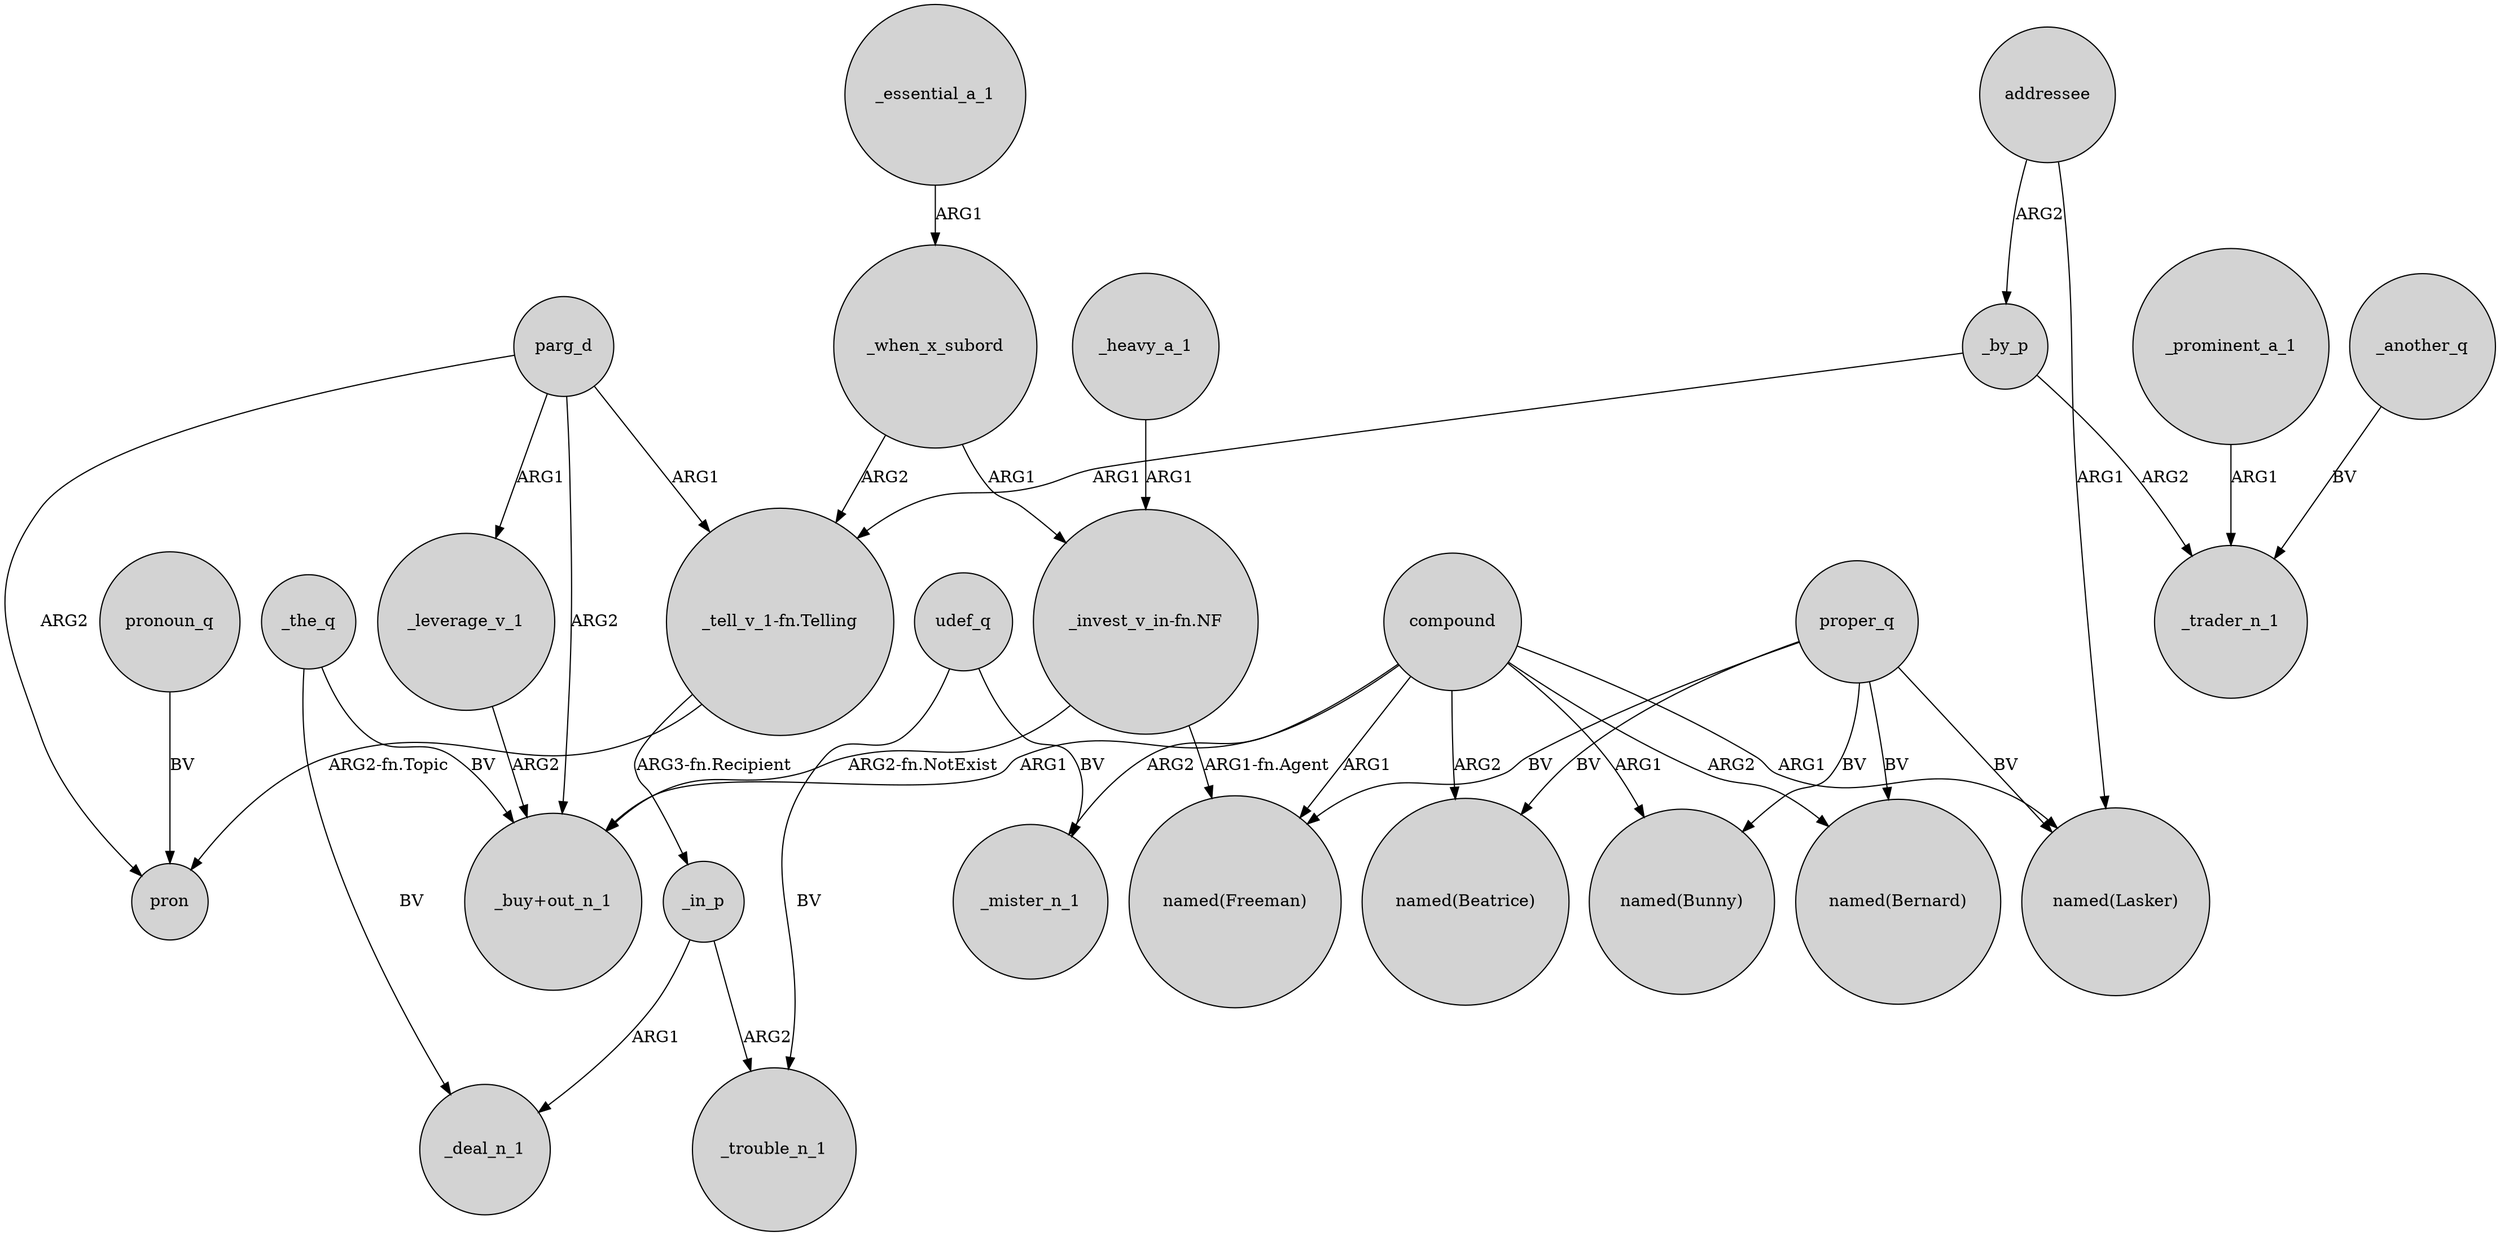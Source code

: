 digraph {
	node [shape=circle style=filled]
	"_tell_v_1-fn.Telling" -> pron [label="ARG2-fn.Topic"]
	parg_d -> "_tell_v_1-fn.Telling" [label=ARG1]
	"_invest_v_in-fn.NF" -> "named(Freeman)" [label="ARG1-fn.Agent"]
	"_tell_v_1-fn.Telling" -> _in_p [label="ARG3-fn.Recipient"]
	_the_q -> _deal_n_1 [label=BV]
	compound -> _mister_n_1 [label=ARG2]
	_in_p -> _trouble_n_1 [label=ARG2]
	addressee -> _by_p [label=ARG2]
	udef_q -> _mister_n_1 [label=BV]
	addressee -> "named(Lasker)" [label=ARG1]
	"_invest_v_in-fn.NF" -> "_buy+out_n_1" [label="ARG2-fn.NotExist"]
	compound -> "named(Bernard)" [label=ARG2]
	proper_q -> "named(Freeman)" [label=BV]
	parg_d -> "_buy+out_n_1" [label=ARG2]
	compound -> "named(Beatrice)" [label=ARG2]
	_when_x_subord -> "_tell_v_1-fn.Telling" [label=ARG2]
	_prominent_a_1 -> _trader_n_1 [label=ARG1]
	_essential_a_1 -> _when_x_subord [label=ARG1]
	udef_q -> _trouble_n_1 [label=BV]
	parg_d -> pron [label=ARG2]
	parg_d -> _leverage_v_1 [label=ARG1]
	compound -> "named(Freeman)" [label=ARG1]
	pronoun_q -> pron [label=BV]
	_when_x_subord -> "_invest_v_in-fn.NF" [label=ARG1]
	_the_q -> "_buy+out_n_1" [label=BV]
	proper_q -> "named(Bernard)" [label=BV]
	_heavy_a_1 -> "_invest_v_in-fn.NF" [label=ARG1]
	proper_q -> "named(Bunny)" [label=BV]
	proper_q -> "named(Lasker)" [label=BV]
	_another_q -> _trader_n_1 [label=BV]
	_leverage_v_1 -> "_buy+out_n_1" [label=ARG2]
	compound -> "named(Bunny)" [label=ARG1]
	proper_q -> "named(Beatrice)" [label=BV]
	_by_p -> "_tell_v_1-fn.Telling" [label=ARG1]
	_in_p -> _deal_n_1 [label=ARG1]
	compound -> "_buy+out_n_1" [label=ARG1]
	compound -> "named(Lasker)" [label=ARG1]
	_by_p -> _trader_n_1 [label=ARG2]
}
